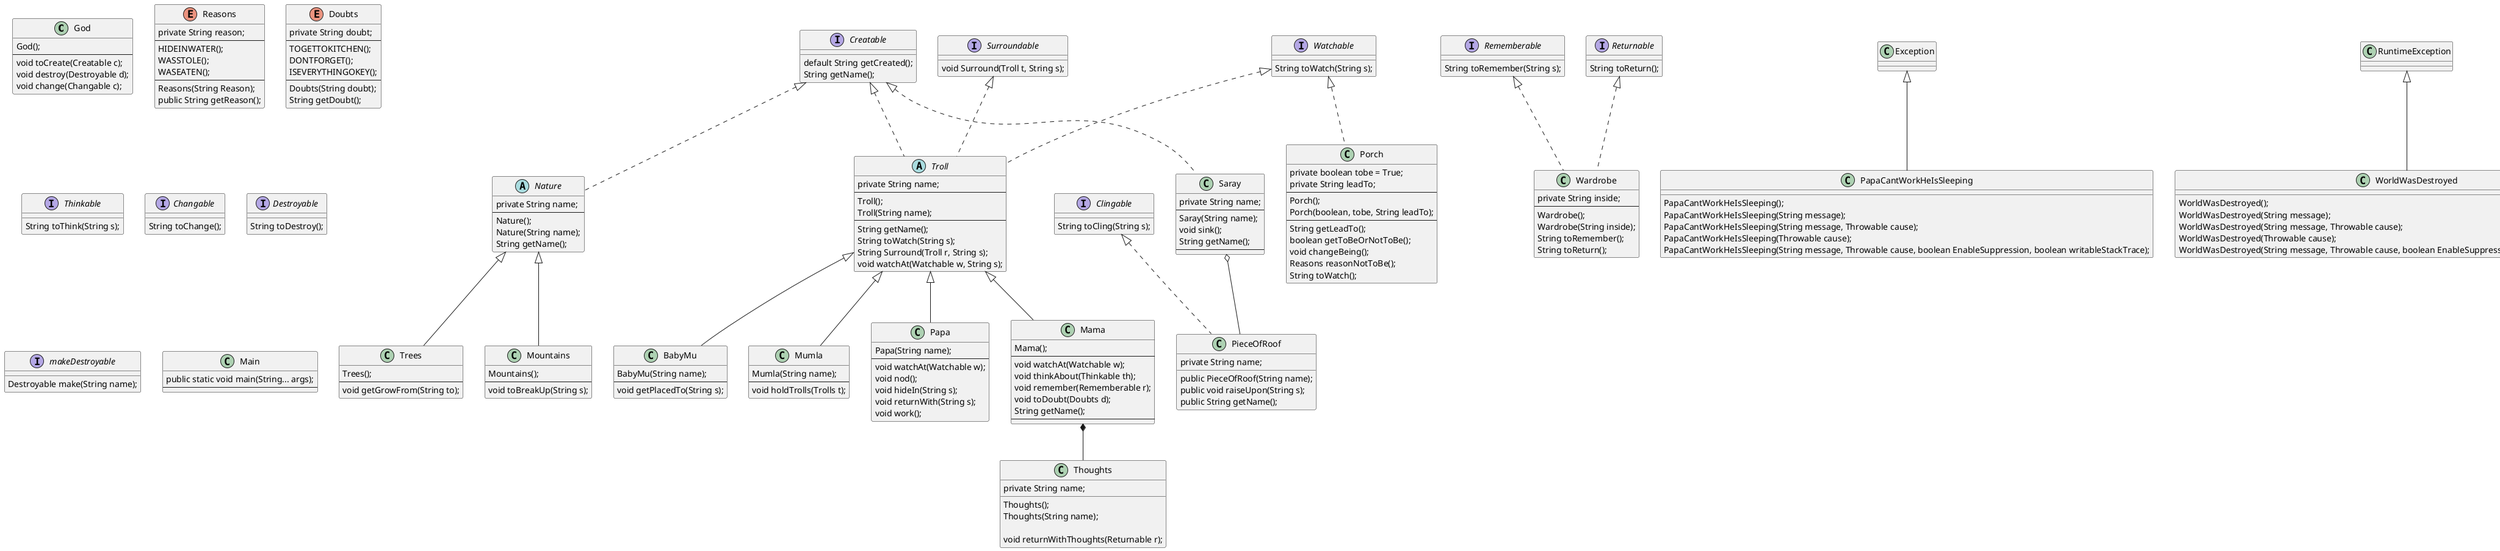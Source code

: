 @startuml


class God{
    God();
    --
    void toCreate(Creatable c);
    void destroy(Destroyable d);
    void change(Changable c);
}

abstract class Nature implements Creatable{
    private String name;
    --
    Nature();
    Nature(String name);
    String getName();
}

class Trees extends Nature{
    Trees();
    --
    void getGrowFrom(String to);
}


class Mountains extends Nature{
    Mountains();
    --
    void toBreakUp(String s);
}

abstract class Troll implements Creatable,Watchable, Surroundable {
    private String name;
    --
    Troll();
    Troll(String name);
    --
    String getName();
    String toWatch(String s);
    String Surround(Troll r, String s);
    void watchAt(Watchable w, String s);
}

class Mama extends Troll{
    Mama();
    --
    void watchAt(Watchable w);
    void thinkAbout(Thinkable th);
    void remember(Rememberable r);
    void toDoubt(Doubts d);
    String getName();
    --
}

class Thoughts{
        private String name;

        Thoughts();
        Thoughts(String name);

        void returnWithThoughts(Returnable r);
}

Mama *-- Thoughts

class BabyMu extends Troll{
    BabyMu(String name);
    --
    void getPlacedTo(String s);
}

class Mumla extends Troll{
    Mumla(String name);
    --
    void holdTrolls(Trolls t);
}

class Papa extends Troll{
    Papa(String name);
    --
    void watchAt(Watchable w);
    void nod();
    void hideIn(String s);
    void returnWith(String s);
    void work();
}

'Крыльцо
class Porch implements Watchable{
    private boolean tobe = True;
    private String leadTo;
    --
    Porch();
    Porch(boolean, tobe, String leadTo);
    --
    String getLeadTo();
    boolean getToBeOrNotToBe();
    void changeBeing();
    Reasons reasonNotToBe();
    String toWatch();
}

class Saray implements Creatable{
    private String name;
    --
    Saray(String name);
    void sink();
    String getName();
    --
}

class PieceOfRoof implements Clingable{
        private String name;
        public PieceOfRoof(String name);
        public void raiseUpon(String s);
        public String getName();
}
Saray o-- PieceOfRoof


enum Reasons{
    private String reason;
    --
    HIDEINWATER();
    WASSTOLE();
    WASEATEN();
    --
    Reasons(String Reason);
    public String getReason();
}

enum Doubts{
    private String doubt;
    --
    TOGETTOKITCHEN();
    DONTFORGET();
    ISEVERYTHINGOKEY();
    --
    Doubts(String doubt);
    String getDoubt();
}

class Wardrobe implements Rememberable, Returnable{
    private String inside;
    --
    Wardrobe();
    Wardrobe(String inside);
    String toRemember();
    String toReturn();
}

interface Surroundable{
    void Surround(Troll t, String s);
}

interface Watchable{
    String toWatch(String s);
}

interface Thinkable{
    String toThink(String s);
}

interface Rememberable{
    String toRemember(String s);
}

interface Creatable{
    default String getCreated();
    String getName();
}

interface Returnable{
    String toReturn();
}


interface Changable{
    String toChange();
}

interface Destroyable{
    String toDestroy();
}

interface makeDestroyable{
    Destroyable make(String name);
}

interface Clingable{
    String toCling(String s);
}

class Main{
    public static void main(String... args);
    --
}

class PapaCantWorkHeIsSleeping extends Exception{
    PapaCantWorkHeIsSleeping();
    PapaCantWorkHeIsSleeping(String message);
    PapaCantWorkHeIsSleeping(String message, Throwable cause);
    PapaCantWorkHeIsSleeping(Throwable cause);
    PapaCantWorkHeIsSleeping(String message, Throwable cause, boolean EnableSuppression, boolean writableStackTrace);
}

class WorldWasDestroyed extends RuntimeException{
    WorldWasDestroyed();
    WorldWasDestroyed(String message);
    WorldWasDestroyed(String message, Throwable cause);
    WorldWasDestroyed(Throwable cause);
    WorldWasDestroyed(String message, Throwable cause, boolean EnableSuppression, boolean writableStackTrace);
}

@enduml